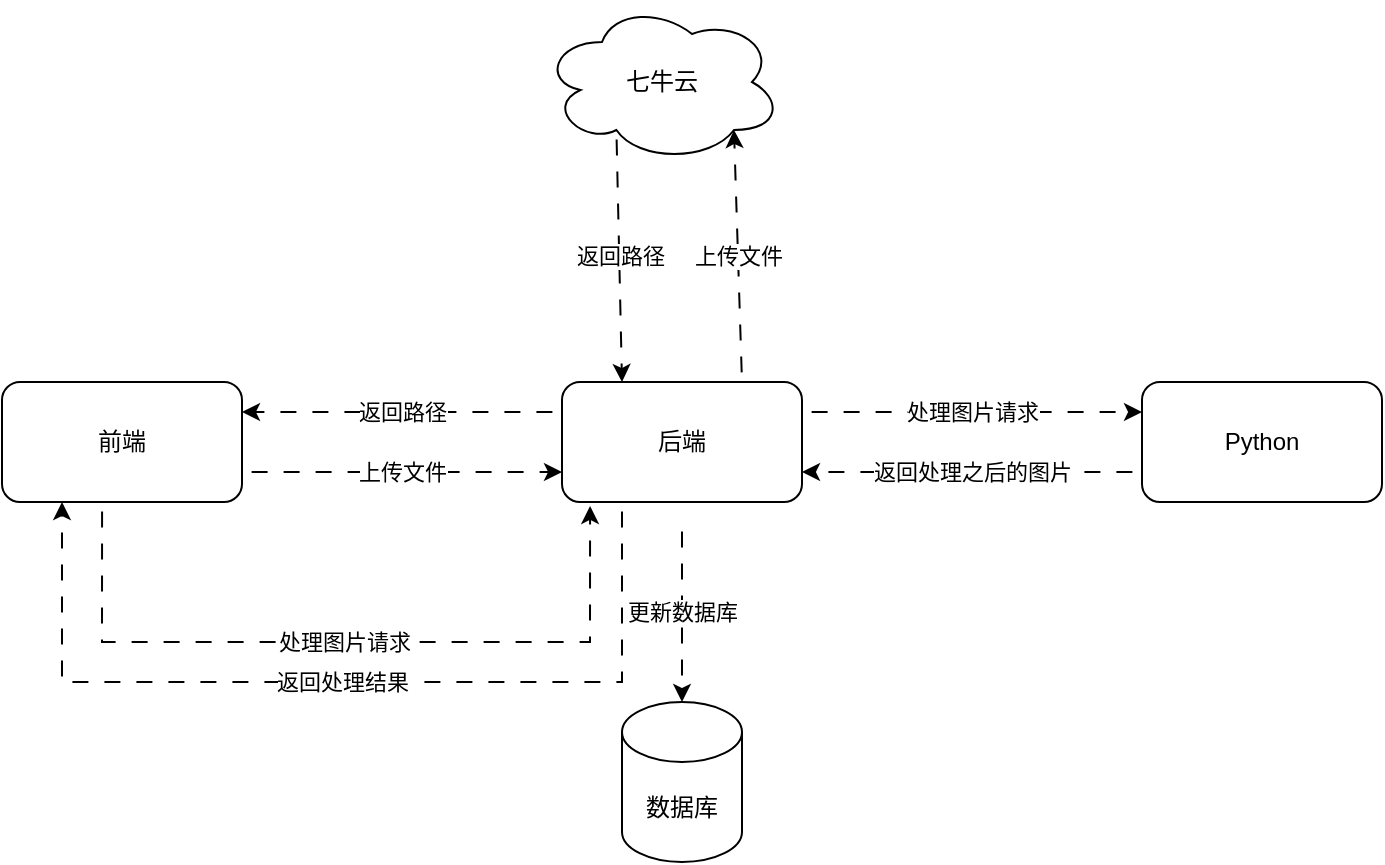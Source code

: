 <mxfile version="24.2.1" type="github">
  <diagram name="Page-1" id="NFAr8r7OafWfYrF1LV31">
    <mxGraphModel dx="1434" dy="746" grid="1" gridSize="10" guides="1" tooltips="1" connect="1" arrows="1" fold="1" page="1" pageScale="1" pageWidth="827" pageHeight="1169" math="0" shadow="0">
      <root>
        <mxCell id="0" />
        <mxCell id="1" parent="0" />
        <mxCell id="pnuGcQowdoufEZ7mIKAY-1" value="后端" style="rounded=1;whiteSpace=wrap;html=1;" vertex="1" parent="1">
          <mxGeometry x="370" y="280" width="120" height="60" as="geometry" />
        </mxCell>
        <mxCell id="pnuGcQowdoufEZ7mIKAY-2" value="前端" style="whiteSpace=wrap;html=1;rounded=1;" vertex="1" parent="1">
          <mxGeometry x="90" y="280" width="120" height="60" as="geometry" />
        </mxCell>
        <mxCell id="pnuGcQowdoufEZ7mIKAY-4" value="Python" style="whiteSpace=wrap;html=1;rounded=1;" vertex="1" parent="1">
          <mxGeometry x="660" y="280" width="120" height="60" as="geometry" />
        </mxCell>
        <mxCell id="pnuGcQowdoufEZ7mIKAY-6" value="七牛云" style="ellipse;shape=cloud;whiteSpace=wrap;html=1;rounded=1;" vertex="1" parent="1">
          <mxGeometry x="360" y="90" width="120" height="80" as="geometry" />
        </mxCell>
        <mxCell id="pnuGcQowdoufEZ7mIKAY-8" value="" style="endArrow=classic;html=1;rounded=0;entryX=0;entryY=0.75;entryDx=0;entryDy=0;exitX=1;exitY=0.75;exitDx=0;exitDy=0;flowAnimation=1;" edge="1" parent="1" source="pnuGcQowdoufEZ7mIKAY-2" target="pnuGcQowdoufEZ7mIKAY-1">
          <mxGeometry relative="1" as="geometry">
            <mxPoint x="200" y="380" as="sourcePoint" />
            <mxPoint x="360" y="385" as="targetPoint" />
          </mxGeometry>
        </mxCell>
        <mxCell id="pnuGcQowdoufEZ7mIKAY-9" value="上传文件" style="edgeLabel;resizable=0;html=1;;align=center;verticalAlign=middle;" connectable="0" vertex="1" parent="pnuGcQowdoufEZ7mIKAY-8">
          <mxGeometry relative="1" as="geometry" />
        </mxCell>
        <mxCell id="pnuGcQowdoufEZ7mIKAY-11" value="" style="endArrow=classic;html=1;rounded=0;exitX=0.75;exitY=0;exitDx=0;exitDy=0;entryX=0.8;entryY=0.8;entryDx=0;entryDy=0;entryPerimeter=0;flowAnimation=1;" edge="1" parent="1" source="pnuGcQowdoufEZ7mIKAY-1" target="pnuGcQowdoufEZ7mIKAY-6">
          <mxGeometry relative="1" as="geometry">
            <mxPoint x="426" y="270" as="sourcePoint" />
            <mxPoint x="420" y="200" as="targetPoint" />
          </mxGeometry>
        </mxCell>
        <mxCell id="pnuGcQowdoufEZ7mIKAY-12" value="上传文件" style="edgeLabel;resizable=0;html=1;;align=center;verticalAlign=middle;" connectable="0" vertex="1" parent="pnuGcQowdoufEZ7mIKAY-11">
          <mxGeometry relative="1" as="geometry" />
        </mxCell>
        <mxCell id="pnuGcQowdoufEZ7mIKAY-14" value="数据库" style="shape=cylinder3;whiteSpace=wrap;html=1;boundedLbl=1;backgroundOutline=1;size=15;" vertex="1" parent="1">
          <mxGeometry x="400" y="440" width="60" height="80" as="geometry" />
        </mxCell>
        <mxCell id="pnuGcQowdoufEZ7mIKAY-15" value="" style="endArrow=classic;html=1;rounded=0;entryX=0.25;entryY=0;entryDx=0;entryDy=0;exitX=0.31;exitY=0.8;exitDx=0;exitDy=0;exitPerimeter=0;flowAnimation=1;" edge="1" parent="1" source="pnuGcQowdoufEZ7mIKAY-6" target="pnuGcQowdoufEZ7mIKAY-1">
          <mxGeometry relative="1" as="geometry">
            <mxPoint x="314" y="220" as="sourcePoint" />
            <mxPoint x="414" y="220" as="targetPoint" />
          </mxGeometry>
        </mxCell>
        <mxCell id="pnuGcQowdoufEZ7mIKAY-16" value="返回路径" style="edgeLabel;resizable=0;html=1;;align=center;verticalAlign=middle;" connectable="0" vertex="1" parent="pnuGcQowdoufEZ7mIKAY-15">
          <mxGeometry relative="1" as="geometry" />
        </mxCell>
        <mxCell id="pnuGcQowdoufEZ7mIKAY-17" value="" style="endArrow=classic;html=1;rounded=0;entryX=0.5;entryY=0;entryDx=0;entryDy=0;entryPerimeter=0;flowAnimation=1;" edge="1" parent="1" target="pnuGcQowdoufEZ7mIKAY-14">
          <mxGeometry relative="1" as="geometry">
            <mxPoint x="430" y="350" as="sourcePoint" />
            <mxPoint x="460" y="380" as="targetPoint" />
          </mxGeometry>
        </mxCell>
        <mxCell id="pnuGcQowdoufEZ7mIKAY-18" value="更新数据库" style="edgeLabel;resizable=0;html=1;;align=center;verticalAlign=middle;" connectable="0" vertex="1" parent="pnuGcQowdoufEZ7mIKAY-17">
          <mxGeometry relative="1" as="geometry" />
        </mxCell>
        <mxCell id="pnuGcQowdoufEZ7mIKAY-19" value="" style="endArrow=classic;html=1;rounded=0;exitX=0;exitY=0.25;exitDx=0;exitDy=0;entryX=1;entryY=0.25;entryDx=0;entryDy=0;flowAnimation=1;" edge="1" parent="1" source="pnuGcQowdoufEZ7mIKAY-1" target="pnuGcQowdoufEZ7mIKAY-2">
          <mxGeometry relative="1" as="geometry">
            <mxPoint x="360" y="380" as="sourcePoint" />
            <mxPoint x="460" y="380" as="targetPoint" />
          </mxGeometry>
        </mxCell>
        <mxCell id="pnuGcQowdoufEZ7mIKAY-20" value="返回路径" style="edgeLabel;resizable=0;html=1;;align=center;verticalAlign=middle;" connectable="0" vertex="1" parent="pnuGcQowdoufEZ7mIKAY-19">
          <mxGeometry relative="1" as="geometry" />
        </mxCell>
        <mxCell id="pnuGcQowdoufEZ7mIKAY-21" value="" style="endArrow=classic;html=1;rounded=0;exitX=0.417;exitY=1;exitDx=0;exitDy=0;exitPerimeter=0;entryX=0.117;entryY=1.033;entryDx=0;entryDy=0;entryPerimeter=0;flowAnimation=1;" edge="1" parent="1" source="pnuGcQowdoufEZ7mIKAY-2" target="pnuGcQowdoufEZ7mIKAY-1">
          <mxGeometry relative="1" as="geometry">
            <mxPoint x="140" y="350" as="sourcePoint" />
            <mxPoint x="310" y="410" as="targetPoint" />
            <Array as="points">
              <mxPoint x="140" y="410" />
              <mxPoint x="384" y="410" />
            </Array>
          </mxGeometry>
        </mxCell>
        <mxCell id="pnuGcQowdoufEZ7mIKAY-22" value="处理图片请求" style="edgeLabel;resizable=0;html=1;;align=center;verticalAlign=middle;" connectable="0" vertex="1" parent="pnuGcQowdoufEZ7mIKAY-21">
          <mxGeometry relative="1" as="geometry" />
        </mxCell>
        <mxCell id="pnuGcQowdoufEZ7mIKAY-23" value="" style="endArrow=classic;html=1;rounded=0;exitX=0.25;exitY=1;exitDx=0;exitDy=0;entryX=0.25;entryY=1;entryDx=0;entryDy=0;flowAnimation=1;" edge="1" parent="1" source="pnuGcQowdoufEZ7mIKAY-1" target="pnuGcQowdoufEZ7mIKAY-2">
          <mxGeometry relative="1" as="geometry">
            <mxPoint x="360" y="380" as="sourcePoint" />
            <mxPoint x="120" y="420" as="targetPoint" />
            <Array as="points">
              <mxPoint x="400" y="430" />
              <mxPoint x="120" y="430" />
            </Array>
          </mxGeometry>
        </mxCell>
        <mxCell id="pnuGcQowdoufEZ7mIKAY-24" value="返回处理结果" style="edgeLabel;resizable=0;html=1;;align=center;verticalAlign=middle;" connectable="0" vertex="1" parent="pnuGcQowdoufEZ7mIKAY-23">
          <mxGeometry relative="1" as="geometry" />
        </mxCell>
        <mxCell id="pnuGcQowdoufEZ7mIKAY-25" value="" style="endArrow=classic;html=1;rounded=0;entryX=0;entryY=0.25;entryDx=0;entryDy=0;exitX=1;exitY=0.25;exitDx=0;exitDy=0;flowAnimation=1;shadow=0;" edge="1" parent="1" source="pnuGcQowdoufEZ7mIKAY-1" target="pnuGcQowdoufEZ7mIKAY-4">
          <mxGeometry relative="1" as="geometry">
            <mxPoint x="490" y="300" as="sourcePoint" />
            <mxPoint x="590" y="300" as="targetPoint" />
          </mxGeometry>
        </mxCell>
        <mxCell id="pnuGcQowdoufEZ7mIKAY-26" value="处理图片请求" style="edgeLabel;resizable=0;html=1;;align=center;verticalAlign=middle;" connectable="0" vertex="1" parent="pnuGcQowdoufEZ7mIKAY-25">
          <mxGeometry relative="1" as="geometry" />
        </mxCell>
        <mxCell id="pnuGcQowdoufEZ7mIKAY-27" value="" style="endArrow=classic;html=1;rounded=0;exitX=0;exitY=0.75;exitDx=0;exitDy=0;entryX=1;entryY=0.75;entryDx=0;entryDy=0;flowAnimation=1;" edge="1" parent="1" source="pnuGcQowdoufEZ7mIKAY-4" target="pnuGcQowdoufEZ7mIKAY-1">
          <mxGeometry relative="1" as="geometry">
            <mxPoint x="520" y="370" as="sourcePoint" />
            <mxPoint x="620" y="370" as="targetPoint" />
          </mxGeometry>
        </mxCell>
        <mxCell id="pnuGcQowdoufEZ7mIKAY-28" value="返回处理之后的图片" style="edgeLabel;resizable=0;html=1;;align=center;verticalAlign=middle;" connectable="0" vertex="1" parent="pnuGcQowdoufEZ7mIKAY-27">
          <mxGeometry relative="1" as="geometry" />
        </mxCell>
      </root>
    </mxGraphModel>
  </diagram>
</mxfile>
